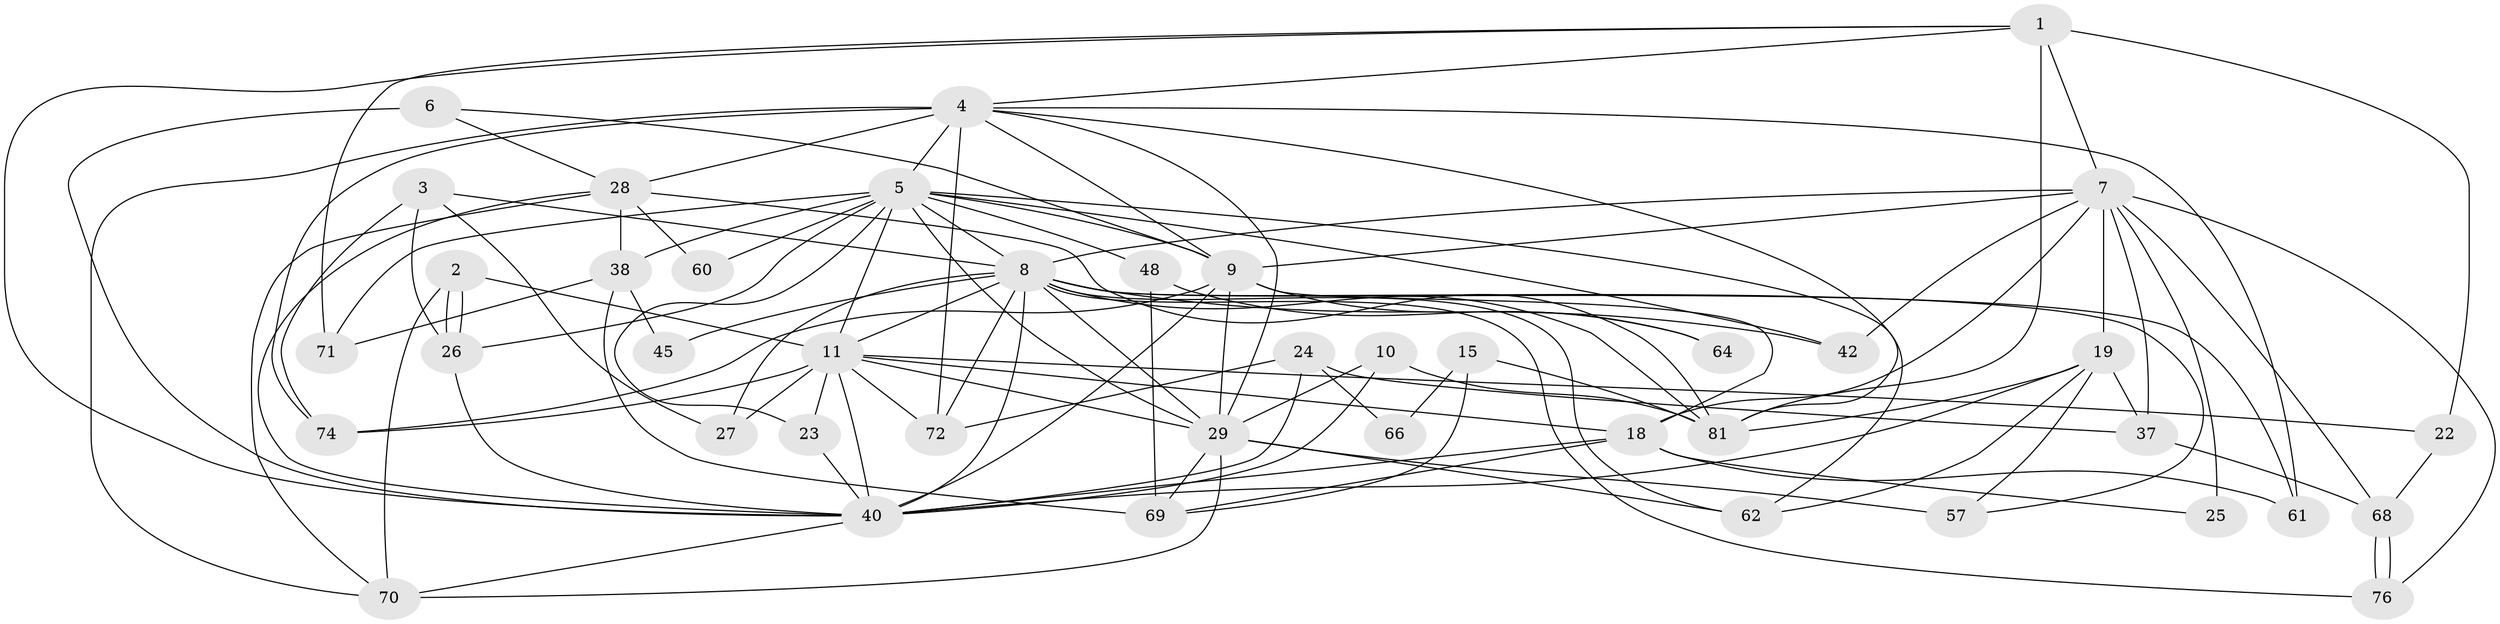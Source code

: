 // original degree distribution, {2: 0.13095238095238096, 4: 0.25, 6: 0.11904761904761904, 7: 0.03571428571428571, 3: 0.27380952380952384, 5: 0.19047619047619047}
// Generated by graph-tools (version 1.1) at 2025/18/03/04/25 18:18:48]
// undirected, 42 vertices, 112 edges
graph export_dot {
graph [start="1"]
  node [color=gray90,style=filled];
  1 [super="+56"];
  2;
  3 [super="+43"];
  4 [super="+33+14"];
  5 [super="+77+30+16+54"];
  6 [super="+13"];
  7 [super="+34+32"];
  8 [super="+80+17+21"];
  9 [super="+12+35"];
  10;
  11 [super="+49+65+47"];
  15;
  18 [super="+52+36"];
  19 [super="+46"];
  22 [super="+39"];
  23;
  24 [super="+31"];
  25;
  26;
  27;
  28 [super="+82+41"];
  29 [super="+44+50"];
  37 [super="+78"];
  38 [super="+53"];
  40 [super="+75+55+63"];
  42;
  45;
  48 [super="+67"];
  57;
  60;
  61;
  62;
  64;
  66;
  68;
  69;
  70;
  71;
  72;
  74;
  76;
  81 [super="+83"];
  1 -- 81;
  1 -- 22 [weight=2];
  1 -- 71;
  1 -- 40;
  1 -- 7;
  1 -- 4;
  2 -- 26;
  2 -- 26;
  2 -- 70;
  2 -- 11;
  3 -- 26;
  3 -- 27;
  3 -- 8;
  3 -- 74;
  4 -- 74;
  4 -- 70;
  4 -- 29;
  4 -- 5 [weight=2];
  4 -- 72;
  4 -- 9;
  4 -- 81;
  4 -- 28;
  4 -- 61;
  5 -- 38 [weight=2];
  5 -- 23;
  5 -- 8 [weight=2];
  5 -- 9;
  5 -- 48 [weight=2];
  5 -- 42;
  5 -- 26;
  5 -- 11;
  5 -- 29;
  5 -- 71;
  5 -- 60;
  5 -- 62;
  6 -- 40 [weight=2];
  6 -- 9;
  6 -- 28;
  7 -- 76;
  7 -- 68;
  7 -- 37 [weight=2];
  7 -- 8 [weight=2];
  7 -- 25 [weight=2];
  7 -- 9;
  7 -- 18;
  7 -- 19;
  7 -- 42;
  8 -- 57;
  8 -- 61;
  8 -- 72;
  8 -- 81;
  8 -- 40 [weight=2];
  8 -- 29;
  8 -- 27;
  8 -- 42;
  8 -- 11;
  8 -- 76;
  8 -- 45;
  8 -- 62;
  9 -- 64;
  9 -- 18;
  9 -- 40;
  9 -- 74;
  9 -- 29;
  10 -- 29;
  10 -- 81;
  10 -- 40;
  11 -- 72;
  11 -- 23;
  11 -- 74;
  11 -- 18 [weight=2];
  11 -- 29;
  11 -- 27;
  11 -- 40;
  11 -- 22;
  15 -- 69;
  15 -- 81;
  15 -- 66;
  18 -- 69;
  18 -- 40;
  18 -- 25;
  18 -- 61;
  19 -- 37;
  19 -- 81;
  19 -- 40;
  19 -- 57;
  19 -- 62;
  22 -- 68;
  23 -- 40;
  24 -- 66;
  24 -- 72;
  24 -- 37;
  24 -- 40;
  26 -- 40;
  28 -- 81;
  28 -- 70;
  28 -- 40;
  28 -- 38;
  28 -- 60;
  29 -- 57 [weight=2];
  29 -- 62;
  29 -- 69;
  29 -- 70;
  37 -- 68;
  38 -- 69;
  38 -- 71;
  38 -- 45;
  40 -- 70;
  48 -- 69;
  48 -- 64;
  68 -- 76;
  68 -- 76;
}
